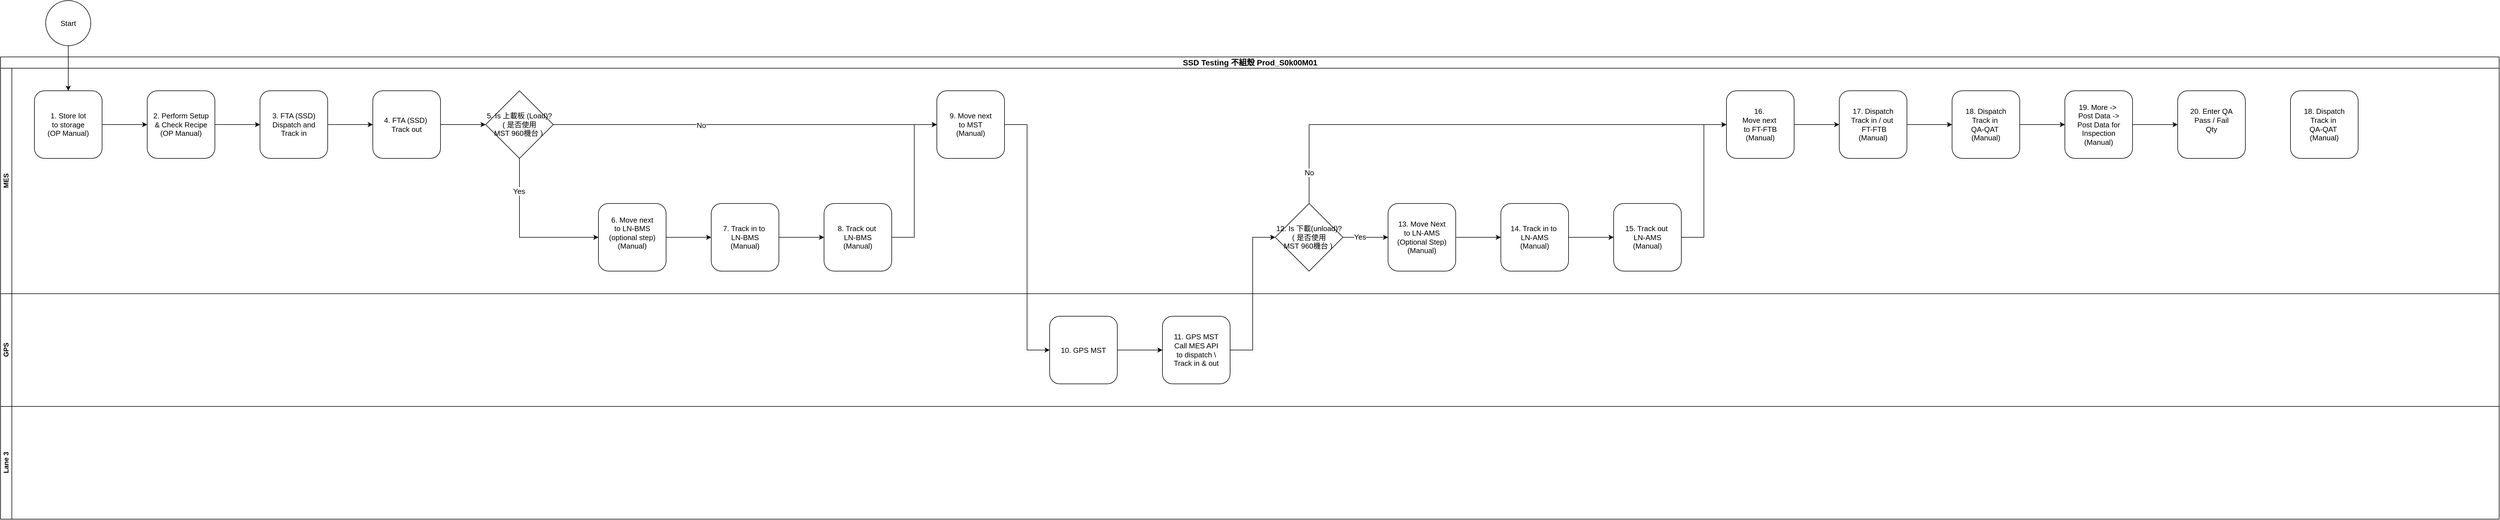 <mxfile version="22.1.16" type="github">
  <diagram name="SSD Testing 不組殼" id="Mfq-cFtSlNQOb0LYSINd">
    <mxGraphModel dx="1365" dy="790" grid="1" gridSize="10" guides="1" tooltips="1" connect="1" arrows="1" fold="1" page="0" pageScale="1" pageWidth="1169" pageHeight="827" math="0" shadow="0">
      <root>
        <mxCell id="0" />
        <mxCell id="1" parent="0" />
        <mxCell id="GfFlqZ9XHPKxG8nevZgK-1" value="&lt;span style=&quot;font-size: 14px;&quot;&gt;SSD Testing 不組殼 Prod_S0k00M01&lt;/span&gt;" style="swimlane;childLayout=stackLayout;resizeParent=1;resizeParentMax=0;horizontal=1;startSize=20;horizontalStack=0;html=1;" vertex="1" parent="1">
          <mxGeometry x="20" y="140" width="4430" height="820" as="geometry" />
        </mxCell>
        <mxCell id="GfFlqZ9XHPKxG8nevZgK-2" value="MES" style="swimlane;startSize=20;horizontal=0;html=1;" vertex="1" parent="GfFlqZ9XHPKxG8nevZgK-1">
          <mxGeometry y="20" width="4430" height="400" as="geometry" />
        </mxCell>
        <mxCell id="GfFlqZ9XHPKxG8nevZgK-11" style="edgeStyle=orthogonalEdgeStyle;rounded=0;orthogonalLoop=1;jettySize=auto;html=1;exitX=1;exitY=0.5;exitDx=0;exitDy=0;entryX=0;entryY=0.5;entryDx=0;entryDy=0;" edge="1" parent="GfFlqZ9XHPKxG8nevZgK-2" source="GfFlqZ9XHPKxG8nevZgK-6" target="GfFlqZ9XHPKxG8nevZgK-8">
          <mxGeometry relative="1" as="geometry" />
        </mxCell>
        <mxCell id="GfFlqZ9XHPKxG8nevZgK-6" value="&lt;font style=&quot;font-size: 13px;&quot;&gt;1. Store lot &lt;br&gt;to storage&lt;br&gt;(OP Manual)&lt;br&gt;&lt;/font&gt;" style="rounded=1;whiteSpace=wrap;html=1;" vertex="1" parent="GfFlqZ9XHPKxG8nevZgK-2">
          <mxGeometry x="60" y="40" width="120" height="120" as="geometry" />
        </mxCell>
        <mxCell id="GfFlqZ9XHPKxG8nevZgK-12" style="edgeStyle=orthogonalEdgeStyle;rounded=0;orthogonalLoop=1;jettySize=auto;html=1;exitX=1;exitY=0.5;exitDx=0;exitDy=0;entryX=0;entryY=0.5;entryDx=0;entryDy=0;" edge="1" parent="GfFlqZ9XHPKxG8nevZgK-2" source="GfFlqZ9XHPKxG8nevZgK-8" target="GfFlqZ9XHPKxG8nevZgK-10">
          <mxGeometry relative="1" as="geometry" />
        </mxCell>
        <mxCell id="GfFlqZ9XHPKxG8nevZgK-8" value="&lt;font style=&quot;font-size: 13px;&quot;&gt;2. Perform Setup&lt;br&gt;&amp;amp; Check Recipe&lt;br&gt;(OP Manual)&lt;br&gt;&lt;/font&gt;" style="rounded=1;whiteSpace=wrap;html=1;" vertex="1" parent="GfFlqZ9XHPKxG8nevZgK-2">
          <mxGeometry x="260" y="40" width="120" height="120" as="geometry" />
        </mxCell>
        <mxCell id="GfFlqZ9XHPKxG8nevZgK-14" style="edgeStyle=orthogonalEdgeStyle;rounded=0;orthogonalLoop=1;jettySize=auto;html=1;exitX=1;exitY=0.5;exitDx=0;exitDy=0;entryX=0;entryY=0.5;entryDx=0;entryDy=0;" edge="1" parent="GfFlqZ9XHPKxG8nevZgK-2" source="GfFlqZ9XHPKxG8nevZgK-10" target="GfFlqZ9XHPKxG8nevZgK-13">
          <mxGeometry relative="1" as="geometry" />
        </mxCell>
        <mxCell id="GfFlqZ9XHPKxG8nevZgK-10" value="&lt;font style=&quot;font-size: 13px;&quot;&gt;3. FTA (SSD)&lt;br&gt;Dispatch and &lt;br&gt;Track in&lt;br&gt;&lt;/font&gt;" style="rounded=1;whiteSpace=wrap;html=1;" vertex="1" parent="GfFlqZ9XHPKxG8nevZgK-2">
          <mxGeometry x="460" y="40" width="120" height="120" as="geometry" />
        </mxCell>
        <mxCell id="GfFlqZ9XHPKxG8nevZgK-16" style="edgeStyle=orthogonalEdgeStyle;rounded=0;orthogonalLoop=1;jettySize=auto;html=1;exitX=1;exitY=0.5;exitDx=0;exitDy=0;entryX=0;entryY=0.5;entryDx=0;entryDy=0;" edge="1" parent="GfFlqZ9XHPKxG8nevZgK-2" source="GfFlqZ9XHPKxG8nevZgK-13" target="GfFlqZ9XHPKxG8nevZgK-15">
          <mxGeometry relative="1" as="geometry" />
        </mxCell>
        <mxCell id="GfFlqZ9XHPKxG8nevZgK-13" value="&lt;font style=&quot;font-size: 13px;&quot;&gt;4. FTA (SSD)&amp;nbsp;&lt;br&gt;Track out&lt;br&gt;&lt;/font&gt;" style="rounded=1;whiteSpace=wrap;html=1;" vertex="1" parent="GfFlqZ9XHPKxG8nevZgK-2">
          <mxGeometry x="660" y="40" width="120" height="120" as="geometry" />
        </mxCell>
        <mxCell id="GfFlqZ9XHPKxG8nevZgK-20" style="edgeStyle=orthogonalEdgeStyle;rounded=0;orthogonalLoop=1;jettySize=auto;html=1;exitX=0.5;exitY=1;exitDx=0;exitDy=0;entryX=0;entryY=0.5;entryDx=0;entryDy=0;" edge="1" parent="GfFlqZ9XHPKxG8nevZgK-2" source="GfFlqZ9XHPKxG8nevZgK-15" target="GfFlqZ9XHPKxG8nevZgK-19">
          <mxGeometry relative="1" as="geometry" />
        </mxCell>
        <mxCell id="GfFlqZ9XHPKxG8nevZgK-22" value="&lt;font style=&quot;font-size: 13px;&quot;&gt;Yes&lt;/font&gt;" style="edgeLabel;html=1;align=center;verticalAlign=middle;resizable=0;points=[];" vertex="1" connectable="0" parent="GfFlqZ9XHPKxG8nevZgK-20">
          <mxGeometry x="-0.586" y="-1" relative="1" as="geometry">
            <mxPoint as="offset" />
          </mxGeometry>
        </mxCell>
        <mxCell id="GfFlqZ9XHPKxG8nevZgK-35" style="edgeStyle=orthogonalEdgeStyle;rounded=0;orthogonalLoop=1;jettySize=auto;html=1;exitX=1;exitY=0.5;exitDx=0;exitDy=0;" edge="1" parent="GfFlqZ9XHPKxG8nevZgK-2" source="GfFlqZ9XHPKxG8nevZgK-15">
          <mxGeometry relative="1" as="geometry">
            <mxPoint x="1660" y="100" as="targetPoint" />
          </mxGeometry>
        </mxCell>
        <mxCell id="GfFlqZ9XHPKxG8nevZgK-36" value="&lt;font style=&quot;font-size: 13px;&quot;&gt;No&lt;/font&gt;" style="edgeLabel;html=1;align=center;verticalAlign=middle;resizable=0;points=[];" vertex="1" connectable="0" parent="GfFlqZ9XHPKxG8nevZgK-35">
          <mxGeometry x="-0.23" y="-1" relative="1" as="geometry">
            <mxPoint as="offset" />
          </mxGeometry>
        </mxCell>
        <mxCell id="GfFlqZ9XHPKxG8nevZgK-15" value="&lt;font style=&quot;font-size: 13px;&quot;&gt;5. Is 上載板 (Load)?&lt;br&gt;( 是否使用&lt;br&gt;MST 960機台 )&amp;nbsp;&lt;br&gt;&lt;/font&gt;" style="rhombus;whiteSpace=wrap;html=1;" vertex="1" parent="GfFlqZ9XHPKxG8nevZgK-2">
          <mxGeometry x="860" y="40" width="120" height="120" as="geometry" />
        </mxCell>
        <mxCell id="GfFlqZ9XHPKxG8nevZgK-17" value="&lt;font style=&quot;font-size: 13px;&quot;&gt;9. Move next &lt;br&gt;to MST&lt;br&gt;(Manual)&lt;br&gt;&lt;/font&gt;" style="rounded=1;whiteSpace=wrap;html=1;" vertex="1" parent="GfFlqZ9XHPKxG8nevZgK-2">
          <mxGeometry x="1660" y="40" width="120" height="120" as="geometry" />
        </mxCell>
        <mxCell id="GfFlqZ9XHPKxG8nevZgK-26" style="edgeStyle=orthogonalEdgeStyle;rounded=0;orthogonalLoop=1;jettySize=auto;html=1;exitX=1;exitY=0.5;exitDx=0;exitDy=0;" edge="1" parent="GfFlqZ9XHPKxG8nevZgK-2" source="GfFlqZ9XHPKxG8nevZgK-19" target="GfFlqZ9XHPKxG8nevZgK-24">
          <mxGeometry relative="1" as="geometry" />
        </mxCell>
        <mxCell id="GfFlqZ9XHPKxG8nevZgK-19" value="&lt;font style=&quot;font-size: 13px;&quot;&gt;6. Move next&lt;br&gt;to LN-BMS&lt;br&gt;(optional step)&lt;br&gt;(Manual)&lt;br&gt;&lt;br&gt;&lt;/font&gt;" style="rounded=1;whiteSpace=wrap;html=1;" vertex="1" parent="GfFlqZ9XHPKxG8nevZgK-2">
          <mxGeometry x="1060" y="240" width="120" height="120" as="geometry" />
        </mxCell>
        <mxCell id="GfFlqZ9XHPKxG8nevZgK-27" style="edgeStyle=orthogonalEdgeStyle;rounded=0;orthogonalLoop=1;jettySize=auto;html=1;exitX=1;exitY=0.5;exitDx=0;exitDy=0;entryX=0;entryY=0.5;entryDx=0;entryDy=0;" edge="1" parent="GfFlqZ9XHPKxG8nevZgK-2" source="GfFlqZ9XHPKxG8nevZgK-24" target="GfFlqZ9XHPKxG8nevZgK-25">
          <mxGeometry relative="1" as="geometry" />
        </mxCell>
        <mxCell id="GfFlqZ9XHPKxG8nevZgK-24" value="&lt;font style=&quot;font-size: 13px;&quot;&gt;7. Track in to&amp;nbsp;&lt;br&gt;LN-BMS&lt;br&gt;(Manual)&lt;br&gt;&lt;/font&gt;" style="rounded=1;whiteSpace=wrap;html=1;" vertex="1" parent="GfFlqZ9XHPKxG8nevZgK-2">
          <mxGeometry x="1260" y="240" width="120" height="120" as="geometry" />
        </mxCell>
        <mxCell id="GfFlqZ9XHPKxG8nevZgK-28" style="edgeStyle=orthogonalEdgeStyle;rounded=0;orthogonalLoop=1;jettySize=auto;html=1;exitX=1;exitY=0.5;exitDx=0;exitDy=0;entryX=0;entryY=0.5;entryDx=0;entryDy=0;" edge="1" parent="GfFlqZ9XHPKxG8nevZgK-2" source="GfFlqZ9XHPKxG8nevZgK-25" target="GfFlqZ9XHPKxG8nevZgK-17">
          <mxGeometry relative="1" as="geometry" />
        </mxCell>
        <mxCell id="GfFlqZ9XHPKxG8nevZgK-25" value="&lt;font style=&quot;font-size: 13px;&quot;&gt;8. Track out&amp;nbsp;&lt;br&gt;LN-BMS&lt;br&gt;(Manual)&lt;br&gt;&lt;/font&gt;" style="rounded=1;whiteSpace=wrap;html=1;" vertex="1" parent="GfFlqZ9XHPKxG8nevZgK-2">
          <mxGeometry x="1460" y="240" width="120" height="120" as="geometry" />
        </mxCell>
        <mxCell id="GfFlqZ9XHPKxG8nevZgK-38" style="edgeStyle=orthogonalEdgeStyle;rounded=0;orthogonalLoop=1;jettySize=auto;html=1;exitX=1;exitY=0.5;exitDx=0;exitDy=0;entryX=0;entryY=0.5;entryDx=0;entryDy=0;" edge="1" parent="GfFlqZ9XHPKxG8nevZgK-2" source="GfFlqZ9XHPKxG8nevZgK-33" target="GfFlqZ9XHPKxG8nevZgK-37">
          <mxGeometry relative="1" as="geometry" />
        </mxCell>
        <mxCell id="GfFlqZ9XHPKxG8nevZgK-43" value="&lt;font style=&quot;font-size: 13px;&quot;&gt;Yes&lt;/font&gt;" style="edgeLabel;html=1;align=center;verticalAlign=middle;resizable=0;points=[];" vertex="1" connectable="0" parent="GfFlqZ9XHPKxG8nevZgK-38">
          <mxGeometry x="-0.25" y="1" relative="1" as="geometry">
            <mxPoint as="offset" />
          </mxGeometry>
        </mxCell>
        <mxCell id="GfFlqZ9XHPKxG8nevZgK-45" style="edgeStyle=orthogonalEdgeStyle;rounded=0;orthogonalLoop=1;jettySize=auto;html=1;exitX=0.5;exitY=0;exitDx=0;exitDy=0;entryX=0;entryY=0.5;entryDx=0;entryDy=0;" edge="1" parent="GfFlqZ9XHPKxG8nevZgK-2" source="GfFlqZ9XHPKxG8nevZgK-33" target="GfFlqZ9XHPKxG8nevZgK-44">
          <mxGeometry relative="1" as="geometry" />
        </mxCell>
        <mxCell id="GfFlqZ9XHPKxG8nevZgK-46" value="&lt;font style=&quot;font-size: 13px;&quot;&gt;No&lt;/font&gt;" style="edgeLabel;html=1;align=center;verticalAlign=middle;resizable=0;points=[];" vertex="1" connectable="0" parent="GfFlqZ9XHPKxG8nevZgK-45">
          <mxGeometry x="-0.875" relative="1" as="geometry">
            <mxPoint as="offset" />
          </mxGeometry>
        </mxCell>
        <mxCell id="GfFlqZ9XHPKxG8nevZgK-33" value="&lt;font style=&quot;font-size: 13px;&quot;&gt;12. Is 下載(unload)?&lt;br&gt;( 是否使用&lt;br&gt;MST 960機台 )&amp;nbsp;&lt;br&gt;&lt;/font&gt;" style="rhombus;whiteSpace=wrap;html=1;" vertex="1" parent="GfFlqZ9XHPKxG8nevZgK-2">
          <mxGeometry x="2260" y="240" width="120" height="120" as="geometry" />
        </mxCell>
        <mxCell id="GfFlqZ9XHPKxG8nevZgK-42" style="edgeStyle=orthogonalEdgeStyle;rounded=0;orthogonalLoop=1;jettySize=auto;html=1;exitX=1;exitY=0.5;exitDx=0;exitDy=0;entryX=0;entryY=0.5;entryDx=0;entryDy=0;" edge="1" parent="GfFlqZ9XHPKxG8nevZgK-2" source="GfFlqZ9XHPKxG8nevZgK-37" target="GfFlqZ9XHPKxG8nevZgK-40">
          <mxGeometry relative="1" as="geometry" />
        </mxCell>
        <mxCell id="GfFlqZ9XHPKxG8nevZgK-37" value="&lt;font style=&quot;font-size: 13px;&quot;&gt;13. Move Next &lt;br&gt;to&amp;nbsp;LN-AMS&lt;br&gt;(Optional Step)&lt;br&gt;(Manual)&lt;br&gt;&lt;/font&gt;" style="rounded=1;whiteSpace=wrap;html=1;" vertex="1" parent="GfFlqZ9XHPKxG8nevZgK-2">
          <mxGeometry x="2460" y="240" width="120" height="120" as="geometry" />
        </mxCell>
        <mxCell id="GfFlqZ9XHPKxG8nevZgK-40" value="&lt;font style=&quot;font-size: 13px;&quot;&gt;14. Track in to&amp;nbsp;&lt;br&gt;LN-AMS&lt;br&gt;(Manual)&lt;br&gt;&lt;/font&gt;" style="rounded=1;whiteSpace=wrap;html=1;" vertex="1" parent="GfFlqZ9XHPKxG8nevZgK-2">
          <mxGeometry x="2660" y="240" width="120" height="120" as="geometry" />
        </mxCell>
        <mxCell id="GfFlqZ9XHPKxG8nevZgK-47" style="edgeStyle=orthogonalEdgeStyle;rounded=0;orthogonalLoop=1;jettySize=auto;html=1;exitX=1;exitY=0.5;exitDx=0;exitDy=0;entryX=0;entryY=0.5;entryDx=0;entryDy=0;" edge="1" parent="GfFlqZ9XHPKxG8nevZgK-2" source="GfFlqZ9XHPKxG8nevZgK-41" target="GfFlqZ9XHPKxG8nevZgK-44">
          <mxGeometry relative="1" as="geometry" />
        </mxCell>
        <mxCell id="GfFlqZ9XHPKxG8nevZgK-41" value="&lt;font style=&quot;font-size: 13px;&quot;&gt;15. Track out&amp;nbsp;&lt;br&gt;LN-AMS&lt;br&gt;(Manual)&lt;br&gt;&lt;/font&gt;" style="rounded=1;whiteSpace=wrap;html=1;" vertex="1" parent="GfFlqZ9XHPKxG8nevZgK-2">
          <mxGeometry x="2860" y="240" width="120" height="120" as="geometry" />
        </mxCell>
        <mxCell id="GfFlqZ9XHPKxG8nevZgK-39" style="edgeStyle=orthogonalEdgeStyle;rounded=0;orthogonalLoop=1;jettySize=auto;html=1;exitX=1;exitY=0.5;exitDx=0;exitDy=0;entryX=0;entryY=0.5;entryDx=0;entryDy=0;" edge="1" parent="GfFlqZ9XHPKxG8nevZgK-2" source="GfFlqZ9XHPKxG8nevZgK-40" target="GfFlqZ9XHPKxG8nevZgK-41">
          <mxGeometry relative="1" as="geometry" />
        </mxCell>
        <mxCell id="GfFlqZ9XHPKxG8nevZgK-49" style="edgeStyle=orthogonalEdgeStyle;rounded=0;orthogonalLoop=1;jettySize=auto;html=1;exitX=1;exitY=0.5;exitDx=0;exitDy=0;entryX=0;entryY=0.5;entryDx=0;entryDy=0;" edge="1" parent="GfFlqZ9XHPKxG8nevZgK-2" source="GfFlqZ9XHPKxG8nevZgK-44" target="GfFlqZ9XHPKxG8nevZgK-48">
          <mxGeometry relative="1" as="geometry" />
        </mxCell>
        <mxCell id="GfFlqZ9XHPKxG8nevZgK-44" value="&lt;font style=&quot;font-size: 13px;&quot;&gt;16.&amp;nbsp;&lt;br&gt;Move next&amp;nbsp;&lt;br&gt;to FT-FTB&lt;br&gt;(Manual)&lt;br&gt;&lt;/font&gt;" style="rounded=1;whiteSpace=wrap;html=1;" vertex="1" parent="GfFlqZ9XHPKxG8nevZgK-2">
          <mxGeometry x="3060" y="40" width="120" height="120" as="geometry" />
        </mxCell>
        <mxCell id="GfFlqZ9XHPKxG8nevZgK-51" style="edgeStyle=orthogonalEdgeStyle;rounded=0;orthogonalLoop=1;jettySize=auto;html=1;exitX=1;exitY=0.5;exitDx=0;exitDy=0;entryX=0;entryY=0.5;entryDx=0;entryDy=0;" edge="1" parent="GfFlqZ9XHPKxG8nevZgK-2" source="GfFlqZ9XHPKxG8nevZgK-48" target="GfFlqZ9XHPKxG8nevZgK-50">
          <mxGeometry relative="1" as="geometry" />
        </mxCell>
        <mxCell id="GfFlqZ9XHPKxG8nevZgK-48" value="&lt;font style=&quot;font-size: 13px;&quot;&gt;17. Dispatch&lt;br&gt;Track in / out&amp;nbsp;&lt;br&gt;&amp;nbsp;FT-FTB&lt;br&gt;(Manual)&lt;br&gt;&lt;/font&gt;" style="rounded=1;whiteSpace=wrap;html=1;" vertex="1" parent="GfFlqZ9XHPKxG8nevZgK-2">
          <mxGeometry x="3260" y="40" width="120" height="120" as="geometry" />
        </mxCell>
        <mxCell id="GfFlqZ9XHPKxG8nevZgK-55" style="edgeStyle=orthogonalEdgeStyle;rounded=0;orthogonalLoop=1;jettySize=auto;html=1;exitX=1;exitY=0.5;exitDx=0;exitDy=0;entryX=0;entryY=0.5;entryDx=0;entryDy=0;" edge="1" parent="GfFlqZ9XHPKxG8nevZgK-2" source="GfFlqZ9XHPKxG8nevZgK-50" target="GfFlqZ9XHPKxG8nevZgK-52">
          <mxGeometry relative="1" as="geometry" />
        </mxCell>
        <mxCell id="GfFlqZ9XHPKxG8nevZgK-50" value="&lt;font style=&quot;font-size: 13px;&quot;&gt;18. Dispatch&lt;br&gt;Track in&amp;nbsp;&lt;br&gt;QA-QAT&amp;nbsp;&lt;br&gt;(Manual)&lt;br&gt;&lt;/font&gt;" style="rounded=1;whiteSpace=wrap;html=1;" vertex="1" parent="GfFlqZ9XHPKxG8nevZgK-2">
          <mxGeometry x="3460" y="40" width="120" height="120" as="geometry" />
        </mxCell>
        <mxCell id="GfFlqZ9XHPKxG8nevZgK-56" style="edgeStyle=orthogonalEdgeStyle;rounded=0;orthogonalLoop=1;jettySize=auto;html=1;exitX=1;exitY=0.5;exitDx=0;exitDy=0;entryX=0;entryY=0.5;entryDx=0;entryDy=0;" edge="1" parent="GfFlqZ9XHPKxG8nevZgK-2" source="GfFlqZ9XHPKxG8nevZgK-52" target="GfFlqZ9XHPKxG8nevZgK-54">
          <mxGeometry relative="1" as="geometry" />
        </mxCell>
        <mxCell id="GfFlqZ9XHPKxG8nevZgK-52" value="&lt;font style=&quot;font-size: 13px;&quot;&gt;19. More -&amp;gt;&amp;nbsp;&lt;br&gt;Post Data -&amp;gt;&lt;br&gt;Post Data for Inspection&lt;br&gt;(Manual)&lt;br&gt;&lt;/font&gt;" style="rounded=1;whiteSpace=wrap;html=1;" vertex="1" parent="GfFlqZ9XHPKxG8nevZgK-2">
          <mxGeometry x="3660" y="40" width="120" height="120" as="geometry" />
        </mxCell>
        <mxCell id="GfFlqZ9XHPKxG8nevZgK-54" value="&lt;font style=&quot;font-size: 13px;&quot;&gt;20. Enter QA &lt;br&gt;Pass / Fail&lt;br&gt;Qty&lt;br&gt;&lt;br&gt;&lt;/font&gt;" style="rounded=1;whiteSpace=wrap;html=1;" vertex="1" parent="GfFlqZ9XHPKxG8nevZgK-2">
          <mxGeometry x="3860" y="40" width="120" height="120" as="geometry" />
        </mxCell>
        <mxCell id="GfFlqZ9XHPKxG8nevZgK-57" value="&lt;font style=&quot;font-size: 13px;&quot;&gt;18. Dispatch&lt;br&gt;Track in&amp;nbsp;&lt;br&gt;QA-QAT&amp;nbsp;&lt;br&gt;(Manual)&lt;br&gt;&lt;/font&gt;" style="rounded=1;whiteSpace=wrap;html=1;" vertex="1" parent="GfFlqZ9XHPKxG8nevZgK-2">
          <mxGeometry x="4060" y="40" width="120" height="120" as="geometry" />
        </mxCell>
        <mxCell id="GfFlqZ9XHPKxG8nevZgK-3" value="GPS" style="swimlane;startSize=20;horizontal=0;html=1;" vertex="1" parent="GfFlqZ9XHPKxG8nevZgK-1">
          <mxGeometry y="420" width="4430" height="200" as="geometry" />
        </mxCell>
        <mxCell id="GfFlqZ9XHPKxG8nevZgK-32" style="edgeStyle=orthogonalEdgeStyle;rounded=0;orthogonalLoop=1;jettySize=auto;html=1;exitX=1;exitY=0.5;exitDx=0;exitDy=0;entryX=0;entryY=0.5;entryDx=0;entryDy=0;" edge="1" parent="GfFlqZ9XHPKxG8nevZgK-3" source="GfFlqZ9XHPKxG8nevZgK-29" target="GfFlqZ9XHPKxG8nevZgK-31">
          <mxGeometry relative="1" as="geometry" />
        </mxCell>
        <mxCell id="GfFlqZ9XHPKxG8nevZgK-29" value="&lt;font style=&quot;font-size: 13px;&quot;&gt;10. GPS MST&lt;br&gt;&lt;/font&gt;" style="rounded=1;whiteSpace=wrap;html=1;" vertex="1" parent="GfFlqZ9XHPKxG8nevZgK-3">
          <mxGeometry x="1860" y="40" width="120" height="120" as="geometry" />
        </mxCell>
        <mxCell id="GfFlqZ9XHPKxG8nevZgK-31" value="&lt;font style=&quot;font-size: 13px;&quot;&gt;11. GPS MST&lt;br&gt;Call MES API &lt;br&gt;to dispatch \&lt;br&gt;Track in &amp;amp; out&lt;br&gt;&lt;/font&gt;" style="rounded=1;whiteSpace=wrap;html=1;" vertex="1" parent="GfFlqZ9XHPKxG8nevZgK-3">
          <mxGeometry x="2060" y="40" width="120" height="120" as="geometry" />
        </mxCell>
        <mxCell id="GfFlqZ9XHPKxG8nevZgK-4" value="Lane 3" style="swimlane;startSize=20;horizontal=0;html=1;" vertex="1" parent="GfFlqZ9XHPKxG8nevZgK-1">
          <mxGeometry y="620" width="4430" height="200" as="geometry" />
        </mxCell>
        <mxCell id="GfFlqZ9XHPKxG8nevZgK-30" style="edgeStyle=orthogonalEdgeStyle;rounded=0;orthogonalLoop=1;jettySize=auto;html=1;exitX=1;exitY=0.5;exitDx=0;exitDy=0;entryX=0;entryY=0.5;entryDx=0;entryDy=0;" edge="1" parent="GfFlqZ9XHPKxG8nevZgK-1" source="GfFlqZ9XHPKxG8nevZgK-17" target="GfFlqZ9XHPKxG8nevZgK-29">
          <mxGeometry relative="1" as="geometry" />
        </mxCell>
        <mxCell id="GfFlqZ9XHPKxG8nevZgK-34" style="edgeStyle=orthogonalEdgeStyle;rounded=0;orthogonalLoop=1;jettySize=auto;html=1;exitX=1;exitY=0.5;exitDx=0;exitDy=0;entryX=0;entryY=0.5;entryDx=0;entryDy=0;" edge="1" parent="GfFlqZ9XHPKxG8nevZgK-1" source="GfFlqZ9XHPKxG8nevZgK-31" target="GfFlqZ9XHPKxG8nevZgK-33">
          <mxGeometry relative="1" as="geometry" />
        </mxCell>
        <mxCell id="GfFlqZ9XHPKxG8nevZgK-7" style="edgeStyle=orthogonalEdgeStyle;rounded=0;orthogonalLoop=1;jettySize=auto;html=1;exitX=0.5;exitY=1;exitDx=0;exitDy=0;entryX=0.5;entryY=0;entryDx=0;entryDy=0;" edge="1" parent="1" source="GfFlqZ9XHPKxG8nevZgK-5" target="GfFlqZ9XHPKxG8nevZgK-6">
          <mxGeometry relative="1" as="geometry" />
        </mxCell>
        <mxCell id="GfFlqZ9XHPKxG8nevZgK-5" value="&lt;font style=&quot;font-size: 13px;&quot;&gt;Start&lt;/font&gt;" style="ellipse;whiteSpace=wrap;html=1;aspect=fixed;" vertex="1" parent="1">
          <mxGeometry x="100" y="40" width="80" height="80" as="geometry" />
        </mxCell>
      </root>
    </mxGraphModel>
  </diagram>
</mxfile>

